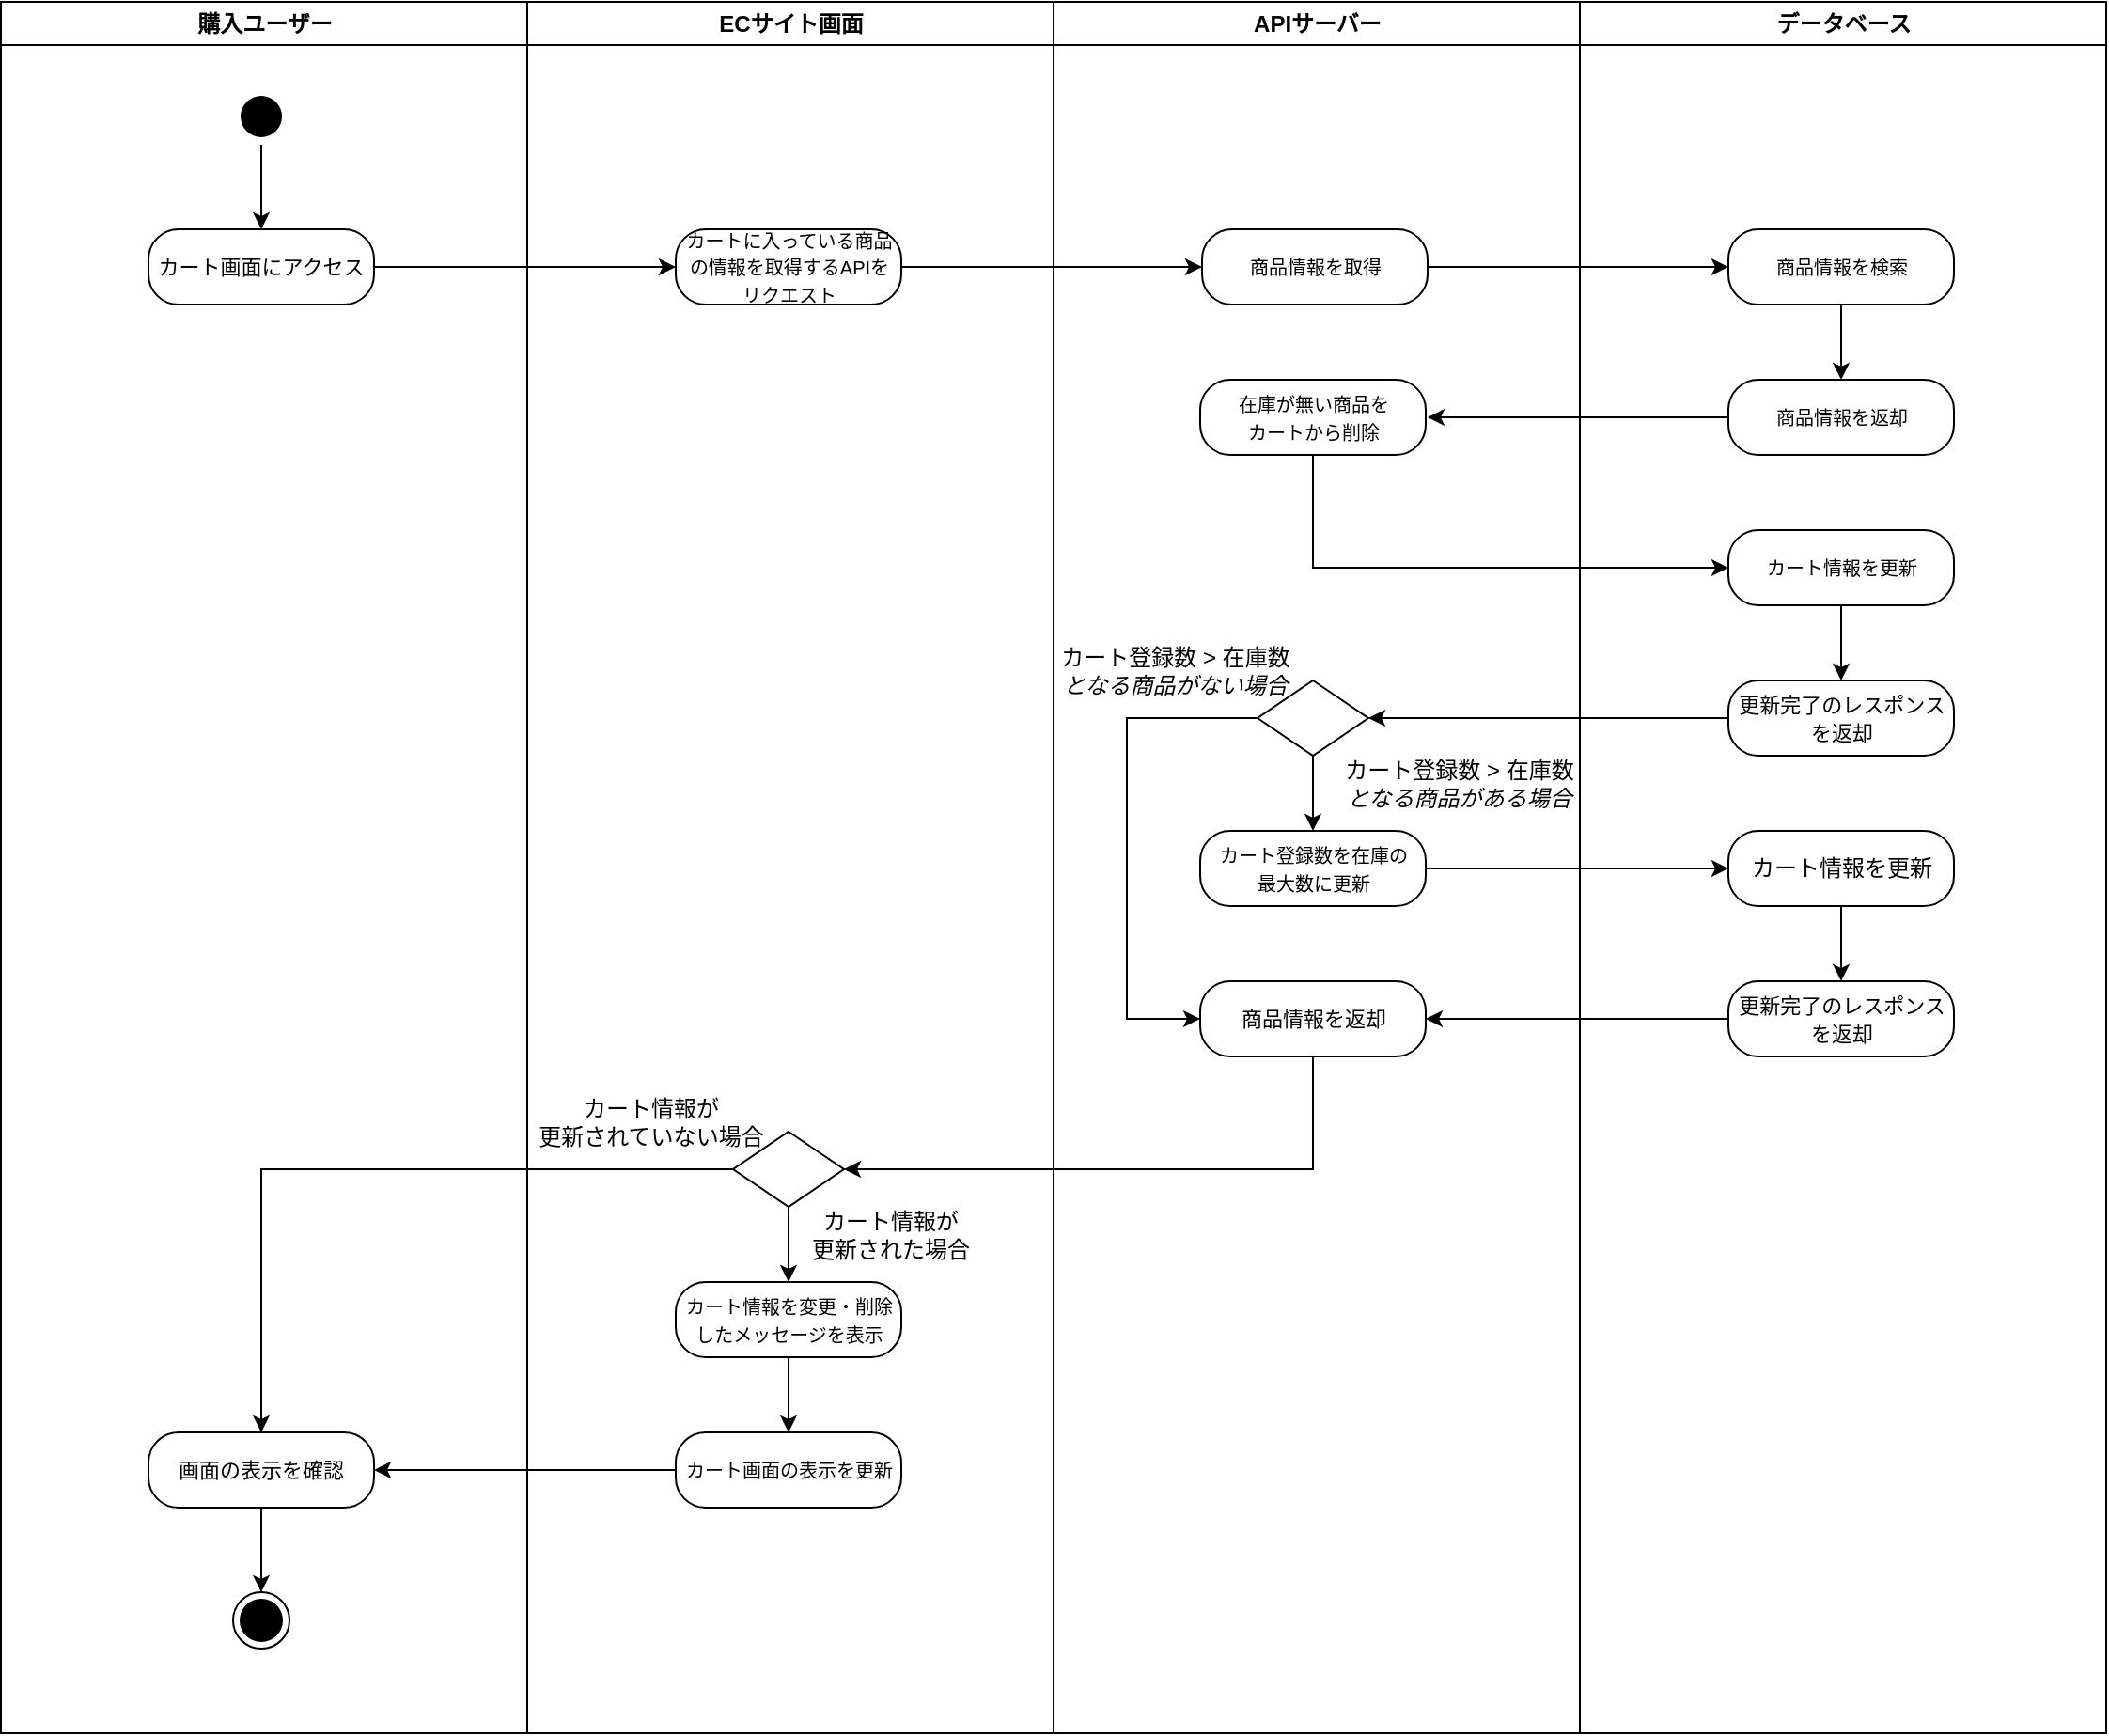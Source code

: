 <mxfile version="24.4.4" type="google">
  <diagram name="Page-1" id="e7e014a7-5840-1c2e-5031-d8a46d1fe8dd">
    <mxGraphModel grid="0" page="0" gridSize="10" guides="1" tooltips="1" connect="1" arrows="1" fold="1" pageScale="1" pageWidth="1169" pageHeight="826" background="none" math="0" shadow="0">
      <root>
        <mxCell id="0" />
        <mxCell id="1" parent="0" />
        <mxCell id="2" value="購入ユーザー" style="swimlane;whiteSpace=wrap;startSize=23;" vertex="1" parent="1">
          <mxGeometry x="161.5" y="39" width="280" height="921" as="geometry" />
        </mxCell>
        <mxCell id="KcW6IALJ6MYgWLLUSF9g-22" style="edgeStyle=orthogonalEdgeStyle;rounded=0;orthogonalLoop=1;jettySize=auto;html=1;entryX=0.5;entryY=0;entryDx=0;entryDy=0;" edge="1" parent="2" source="5" target="KcW6IALJ6MYgWLLUSF9g-21">
          <mxGeometry relative="1" as="geometry" />
        </mxCell>
        <mxCell id="5" value="" style="ellipse;shape=startState;fillColor=#000000;strokeColor=none;" vertex="1" parent="2">
          <mxGeometry x="123.5" y="46" width="30" height="30" as="geometry" />
        </mxCell>
        <mxCell id="KcW6IALJ6MYgWLLUSF9g-21" value="&lt;span style=&quot;font-size: 11px;&quot;&gt;カート画面にアクセス&lt;/span&gt;" style="rounded=1;whiteSpace=wrap;html=1;arcSize=40;" vertex="1" parent="2">
          <mxGeometry x="78.5" y="121" width="120" height="40" as="geometry" />
        </mxCell>
        <mxCell id="ZmTzQfqesnNWnYuQ3jdy-5" style="edgeStyle=orthogonalEdgeStyle;rounded=0;orthogonalLoop=1;jettySize=auto;html=1;entryX=0.5;entryY=0;entryDx=0;entryDy=0;" edge="1" parent="2" source="yu0LE0SMVSCvltWjNnr0-29" target="B5iqdQGImd_z4Z8w1ikT-21">
          <mxGeometry relative="1" as="geometry" />
        </mxCell>
        <mxCell id="yu0LE0SMVSCvltWjNnr0-29" value="&lt;span style=&quot;font-size: 11px;&quot;&gt;画面の表示を確認&lt;/span&gt;" style="rounded=1;whiteSpace=wrap;html=1;arcSize=40;" vertex="1" parent="2">
          <mxGeometry x="78.5" y="761" width="120" height="40" as="geometry" />
        </mxCell>
        <mxCell id="B5iqdQGImd_z4Z8w1ikT-21" value="" style="ellipse;html=1;shape=endState;fillColor=#000000;strokeColor=default;" vertex="1" parent="2">
          <mxGeometry x="123.5" y="846" width="30" height="30" as="geometry" />
        </mxCell>
        <mxCell id="3" value="ECサイト画面" style="swimlane;whiteSpace=wrap;startSize=23;" vertex="1" parent="1">
          <mxGeometry x="441.5" y="39" width="280" height="921" as="geometry" />
        </mxCell>
        <mxCell id="yu0LE0SMVSCvltWjNnr0-5" value="&lt;font style=&quot;font-size: 10px;&quot;&gt;カートに入っている商品の情報を取得するAPIを&lt;/font&gt;&lt;div&gt;&lt;font style=&quot;font-size: 10px;&quot;&gt;リクエスト&lt;/font&gt;&lt;/div&gt;" style="rounded=1;whiteSpace=wrap;html=1;arcSize=40;" vertex="1" parent="3">
          <mxGeometry x="79" y="121" width="120" height="40" as="geometry" />
        </mxCell>
        <mxCell id="B5iqdQGImd_z4Z8w1ikT-46" style="edgeStyle=orthogonalEdgeStyle;rounded=0;orthogonalLoop=1;jettySize=auto;html=1;entryX=0.5;entryY=0;entryDx=0;entryDy=0;" edge="1" parent="3" source="yu0LE0SMVSCvltWjNnr0-25" target="B5iqdQGImd_z4Z8w1ikT-40">
          <mxGeometry relative="1" as="geometry" />
        </mxCell>
        <mxCell id="yu0LE0SMVSCvltWjNnr0-25" value="&lt;span style=&quot;font-size: 10px;&quot;&gt;カート情報を変更・削除した&lt;/span&gt;&lt;span style=&quot;font-size: 10px; background-color: initial;&quot;&gt;メッセージを表示&lt;/span&gt;" style="rounded=1;whiteSpace=wrap;html=1;arcSize=40;" vertex="1" parent="3">
          <mxGeometry x="79" y="681" width="120" height="40" as="geometry" />
        </mxCell>
        <mxCell id="B5iqdQGImd_z4Z8w1ikT-40" value="&lt;span style=&quot;font-size: 10px;&quot;&gt;カート画面の表示を更新&lt;/span&gt;" style="rounded=1;whiteSpace=wrap;html=1;arcSize=40;" vertex="1" parent="3">
          <mxGeometry x="79" y="761" width="120" height="40" as="geometry" />
        </mxCell>
        <mxCell id="B5iqdQGImd_z4Z8w1ikT-45" style="edgeStyle=orthogonalEdgeStyle;rounded=0;orthogonalLoop=1;jettySize=auto;html=1;entryX=0.5;entryY=0;entryDx=0;entryDy=0;" edge="1" parent="3" source="B5iqdQGImd_z4Z8w1ikT-41" target="yu0LE0SMVSCvltWjNnr0-25">
          <mxGeometry relative="1" as="geometry" />
        </mxCell>
        <mxCell id="B5iqdQGImd_z4Z8w1ikT-41" value="" style="rhombus;whiteSpace=wrap;html=1;" vertex="1" parent="3">
          <mxGeometry x="109.5" y="601" width="59" height="40" as="geometry" />
        </mxCell>
        <mxCell id="B5iqdQGImd_z4Z8w1ikT-44" value="カート情報が&lt;div&gt;更新された場合&lt;/div&gt;" style="text;html=1;align=center;verticalAlign=middle;whiteSpace=wrap;rounded=0;" vertex="1" parent="3">
          <mxGeometry x="138.5" y="641" width="110" height="30" as="geometry" />
        </mxCell>
        <mxCell id="B5iqdQGImd_z4Z8w1ikT-49" value="カート情報が&lt;div&gt;更新されていない場合&lt;/div&gt;" style="text;html=1;align=center;verticalAlign=middle;whiteSpace=wrap;rounded=0;" vertex="1" parent="3">
          <mxGeometry y="581" width="130.5" height="30" as="geometry" />
        </mxCell>
        <mxCell id="KcW6IALJ6MYgWLLUSF9g-5" value="APIサーバー" style="swimlane;whiteSpace=wrap;startSize=23;" vertex="1" parent="1">
          <mxGeometry x="721.5" y="39" width="280" height="921" as="geometry" />
        </mxCell>
        <mxCell id="yu0LE0SMVSCvltWjNnr0-8" value="&lt;span style=&quot;font-size: 10px;&quot;&gt;商品情報を取得&lt;/span&gt;" style="rounded=1;whiteSpace=wrap;html=1;arcSize=40;" vertex="1" parent="KcW6IALJ6MYgWLLUSF9g-5">
          <mxGeometry x="79" y="121" width="120" height="40" as="geometry" />
        </mxCell>
        <mxCell id="yu0LE0SMVSCvltWjNnr0-16" value="&lt;span style=&quot;font-size: 10px;&quot;&gt;在庫が無い商品を&lt;/span&gt;&lt;div&gt;&lt;span style=&quot;font-size: 10px;&quot;&gt;カートから削除&lt;/span&gt;&lt;/div&gt;" style="rounded=1;whiteSpace=wrap;html=1;arcSize=40;" vertex="1" parent="KcW6IALJ6MYgWLLUSF9g-5">
          <mxGeometry x="78" y="201" width="120" height="40" as="geometry" />
        </mxCell>
        <mxCell id="B5iqdQGImd_z4Z8w1ikT-30" style="edgeStyle=orthogonalEdgeStyle;rounded=0;orthogonalLoop=1;jettySize=auto;html=1;entryX=0.5;entryY=0;entryDx=0;entryDy=0;" edge="1" parent="KcW6IALJ6MYgWLLUSF9g-5" source="B5iqdQGImd_z4Z8w1ikT-26" target="B5iqdQGImd_z4Z8w1ikT-29">
          <mxGeometry relative="1" as="geometry" />
        </mxCell>
        <mxCell id="B5iqdQGImd_z4Z8w1ikT-37" style="edgeStyle=orthogonalEdgeStyle;rounded=0;orthogonalLoop=1;jettySize=auto;html=1;entryX=0;entryY=0.5;entryDx=0;entryDy=0;" edge="1" parent="KcW6IALJ6MYgWLLUSF9g-5" source="B5iqdQGImd_z4Z8w1ikT-26" target="B5iqdQGImd_z4Z8w1ikT-35">
          <mxGeometry relative="1" as="geometry">
            <Array as="points">
              <mxPoint x="39" y="381" />
              <mxPoint x="39" y="541" />
            </Array>
          </mxGeometry>
        </mxCell>
        <mxCell id="B5iqdQGImd_z4Z8w1ikT-26" value="" style="rhombus;whiteSpace=wrap;html=1;" vertex="1" parent="KcW6IALJ6MYgWLLUSF9g-5">
          <mxGeometry x="108.5" y="361" width="59" height="40" as="geometry" />
        </mxCell>
        <mxCell id="B5iqdQGImd_z4Z8w1ikT-27" value="カート登録数&amp;nbsp;&lt;span style=&quot;background-color: initial;&quot;&gt;&amp;gt; 在庫数&lt;/span&gt;&lt;div&gt;&lt;span style=&quot;background-color: initial;&quot;&gt;&lt;i&gt;となる商品がある場合&lt;/i&gt;&lt;/span&gt;&lt;/div&gt;" style="text;html=1;align=center;verticalAlign=middle;whiteSpace=wrap;rounded=0;" vertex="1" parent="KcW6IALJ6MYgWLLUSF9g-5">
          <mxGeometry x="151.5" y="401" width="128.5" height="30" as="geometry" />
        </mxCell>
        <mxCell id="B5iqdQGImd_z4Z8w1ikT-29" value="&lt;span style=&quot;font-size: 10px;&quot;&gt;カート登録数を在庫の&lt;/span&gt;&lt;div&gt;&lt;span style=&quot;font-size: 10px;&quot;&gt;最大数に更新&lt;/span&gt;&lt;/div&gt;" style="rounded=1;whiteSpace=wrap;html=1;arcSize=40;" vertex="1" parent="KcW6IALJ6MYgWLLUSF9g-5">
          <mxGeometry x="78" y="441" width="120" height="40" as="geometry" />
        </mxCell>
        <mxCell id="B5iqdQGImd_z4Z8w1ikT-35" value="&lt;span style=&quot;font-size: 11px;&quot;&gt;商品情報を返却&lt;/span&gt;" style="rounded=1;whiteSpace=wrap;html=1;arcSize=40;" vertex="1" parent="KcW6IALJ6MYgWLLUSF9g-5">
          <mxGeometry x="78" y="521" width="120" height="40" as="geometry" />
        </mxCell>
        <mxCell id="B5iqdQGImd_z4Z8w1ikT-36" value="カート登録数&amp;nbsp;&lt;span style=&quot;background-color: initial;&quot;&gt;&amp;gt; 在庫数&lt;/span&gt;&lt;div&gt;&lt;span style=&quot;background-color: initial;&quot;&gt;&lt;i&gt;となる商品がない場合&lt;/i&gt;&lt;/span&gt;&lt;/div&gt;" style="text;html=1;align=center;verticalAlign=middle;whiteSpace=wrap;rounded=0;" vertex="1" parent="KcW6IALJ6MYgWLLUSF9g-5">
          <mxGeometry y="341" width="128.5" height="30" as="geometry" />
        </mxCell>
        <mxCell id="KcW6IALJ6MYgWLLUSF9g-20" value="データベース" style="swimlane;whiteSpace=wrap;startSize=23;" vertex="1" parent="1">
          <mxGeometry x="1001.5" y="39" width="280" height="921" as="geometry" />
        </mxCell>
        <mxCell id="yu0LE0SMVSCvltWjNnr0-13" style="edgeStyle=orthogonalEdgeStyle;rounded=0;orthogonalLoop=1;jettySize=auto;html=1;entryX=0.5;entryY=0;entryDx=0;entryDy=0;" edge="1" parent="KcW6IALJ6MYgWLLUSF9g-20" source="yu0LE0SMVSCvltWjNnr0-9" target="yu0LE0SMVSCvltWjNnr0-12">
          <mxGeometry relative="1" as="geometry" />
        </mxCell>
        <mxCell id="yu0LE0SMVSCvltWjNnr0-9" value="&lt;span style=&quot;font-size: 10px;&quot;&gt;商品情報を検索&lt;/span&gt;" style="rounded=1;whiteSpace=wrap;html=1;arcSize=40;" vertex="1" parent="KcW6IALJ6MYgWLLUSF9g-20">
          <mxGeometry x="79" y="121" width="120" height="40" as="geometry" />
        </mxCell>
        <mxCell id="yu0LE0SMVSCvltWjNnr0-12" value="&lt;span style=&quot;font-size: 10px;&quot;&gt;商品情報を返却&lt;/span&gt;" style="rounded=1;whiteSpace=wrap;html=1;arcSize=40;" vertex="1" parent="KcW6IALJ6MYgWLLUSF9g-20">
          <mxGeometry x="79" y="201" width="120" height="40" as="geometry" />
        </mxCell>
        <mxCell id="ZmTzQfqesnNWnYuQ3jdy-6" style="edgeStyle=orthogonalEdgeStyle;rounded=0;orthogonalLoop=1;jettySize=auto;html=1;entryX=0.5;entryY=0;entryDx=0;entryDy=0;" edge="1" parent="KcW6IALJ6MYgWLLUSF9g-20" source="yu0LE0SMVSCvltWjNnr0-18" target="yu0LE0SMVSCvltWjNnr0-21">
          <mxGeometry relative="1" as="geometry" />
        </mxCell>
        <mxCell id="yu0LE0SMVSCvltWjNnr0-18" value="&lt;span style=&quot;font-size: 10px;&quot;&gt;カート情報を更新&lt;/span&gt;" style="rounded=1;whiteSpace=wrap;html=1;arcSize=40;" vertex="1" parent="KcW6IALJ6MYgWLLUSF9g-20">
          <mxGeometry x="79" y="281" width="120" height="40" as="geometry" />
        </mxCell>
        <mxCell id="yu0LE0SMVSCvltWjNnr0-21" value="&lt;span style=&quot;font-size: 11px;&quot;&gt;更新完了のレスポンス&lt;/span&gt;&lt;div&gt;&lt;span style=&quot;font-size: 11px;&quot;&gt;を返却&lt;/span&gt;&lt;/div&gt;" style="rounded=1;whiteSpace=wrap;html=1;arcSize=40;" vertex="1" parent="KcW6IALJ6MYgWLLUSF9g-20">
          <mxGeometry x="79" y="361" width="120" height="40" as="geometry" />
        </mxCell>
        <mxCell id="B5iqdQGImd_z4Z8w1ikT-34" style="edgeStyle=orthogonalEdgeStyle;rounded=0;orthogonalLoop=1;jettySize=auto;html=1;entryX=0.5;entryY=0;entryDx=0;entryDy=0;" edge="1" parent="KcW6IALJ6MYgWLLUSF9g-20" source="B5iqdQGImd_z4Z8w1ikT-31" target="B5iqdQGImd_z4Z8w1ikT-33">
          <mxGeometry relative="1" as="geometry" />
        </mxCell>
        <mxCell id="B5iqdQGImd_z4Z8w1ikT-31" value="&lt;font style=&quot;font-size: 12px;&quot;&gt;カート情報を更新&lt;/font&gt;" style="rounded=1;whiteSpace=wrap;html=1;arcSize=40;" vertex="1" parent="KcW6IALJ6MYgWLLUSF9g-20">
          <mxGeometry x="79" y="441" width="120" height="40" as="geometry" />
        </mxCell>
        <mxCell id="B5iqdQGImd_z4Z8w1ikT-33" value="&lt;span style=&quot;font-size: 11px;&quot;&gt;更新完了のレスポンス&lt;/span&gt;&lt;div&gt;&lt;span style=&quot;font-size: 11px;&quot;&gt;を返却&lt;/span&gt;&lt;/div&gt;" style="rounded=1;whiteSpace=wrap;html=1;arcSize=40;" vertex="1" parent="KcW6IALJ6MYgWLLUSF9g-20">
          <mxGeometry x="79" y="521" width="120" height="40" as="geometry" />
        </mxCell>
        <mxCell id="yu0LE0SMVSCvltWjNnr0-6" style="edgeStyle=orthogonalEdgeStyle;rounded=0;orthogonalLoop=1;jettySize=auto;html=1;entryX=0;entryY=0.5;entryDx=0;entryDy=0;" edge="1" parent="1" source="KcW6IALJ6MYgWLLUSF9g-21" target="yu0LE0SMVSCvltWjNnr0-5">
          <mxGeometry relative="1" as="geometry" />
        </mxCell>
        <mxCell id="yu0LE0SMVSCvltWjNnr0-10" style="edgeStyle=orthogonalEdgeStyle;rounded=0;orthogonalLoop=1;jettySize=auto;html=1;entryX=0;entryY=0.5;entryDx=0;entryDy=0;" edge="1" parent="1" source="yu0LE0SMVSCvltWjNnr0-5" target="yu0LE0SMVSCvltWjNnr0-8">
          <mxGeometry relative="1" as="geometry" />
        </mxCell>
        <mxCell id="yu0LE0SMVSCvltWjNnr0-11" style="edgeStyle=orthogonalEdgeStyle;rounded=0;orthogonalLoop=1;jettySize=auto;html=1;entryX=0;entryY=0.5;entryDx=0;entryDy=0;" edge="1" parent="1" source="yu0LE0SMVSCvltWjNnr0-8" target="yu0LE0SMVSCvltWjNnr0-9">
          <mxGeometry relative="1" as="geometry" />
        </mxCell>
        <mxCell id="yu0LE0SMVSCvltWjNnr0-15" style="edgeStyle=orthogonalEdgeStyle;rounded=0;orthogonalLoop=1;jettySize=auto;html=1;entryX=1;entryY=0.5;entryDx=0;entryDy=0;" edge="1" parent="1" source="yu0LE0SMVSCvltWjNnr0-12">
          <mxGeometry relative="1" as="geometry">
            <mxPoint x="920.5" y="260" as="targetPoint" />
          </mxGeometry>
        </mxCell>
        <mxCell id="B5iqdQGImd_z4Z8w1ikT-24" style="edgeStyle=orthogonalEdgeStyle;rounded=0;orthogonalLoop=1;jettySize=auto;html=1;entryX=0;entryY=0.5;entryDx=0;entryDy=0;" edge="1" parent="1" source="yu0LE0SMVSCvltWjNnr0-16" target="yu0LE0SMVSCvltWjNnr0-18">
          <mxGeometry relative="1" as="geometry">
            <Array as="points">
              <mxPoint x="860" y="340" />
            </Array>
          </mxGeometry>
        </mxCell>
        <mxCell id="B5iqdQGImd_z4Z8w1ikT-28" style="edgeStyle=orthogonalEdgeStyle;rounded=0;orthogonalLoop=1;jettySize=auto;html=1;entryX=1;entryY=0.5;entryDx=0;entryDy=0;" edge="1" parent="1" source="yu0LE0SMVSCvltWjNnr0-21" target="B5iqdQGImd_z4Z8w1ikT-26">
          <mxGeometry relative="1" as="geometry" />
        </mxCell>
        <mxCell id="B5iqdQGImd_z4Z8w1ikT-32" style="edgeStyle=orthogonalEdgeStyle;rounded=0;orthogonalLoop=1;jettySize=auto;html=1;entryX=0;entryY=0.5;entryDx=0;entryDy=0;" edge="1" parent="1" source="B5iqdQGImd_z4Z8w1ikT-29" target="B5iqdQGImd_z4Z8w1ikT-31">
          <mxGeometry relative="1" as="geometry" />
        </mxCell>
        <mxCell id="B5iqdQGImd_z4Z8w1ikT-38" style="edgeStyle=orthogonalEdgeStyle;rounded=0;orthogonalLoop=1;jettySize=auto;html=1;entryX=1;entryY=0.5;entryDx=0;entryDy=0;" edge="1" parent="1" source="B5iqdQGImd_z4Z8w1ikT-33" target="B5iqdQGImd_z4Z8w1ikT-35">
          <mxGeometry relative="1" as="geometry" />
        </mxCell>
        <mxCell id="B5iqdQGImd_z4Z8w1ikT-48" style="edgeStyle=orthogonalEdgeStyle;rounded=0;orthogonalLoop=1;jettySize=auto;html=1;entryX=1;entryY=0.5;entryDx=0;entryDy=0;" edge="1" parent="1" source="B5iqdQGImd_z4Z8w1ikT-40" target="yu0LE0SMVSCvltWjNnr0-29">
          <mxGeometry relative="1" as="geometry" />
        </mxCell>
        <mxCell id="B5iqdQGImd_z4Z8w1ikT-50" style="edgeStyle=orthogonalEdgeStyle;rounded=0;orthogonalLoop=1;jettySize=auto;html=1;entryX=0.5;entryY=0;entryDx=0;entryDy=0;" edge="1" parent="1" source="B5iqdQGImd_z4Z8w1ikT-41" target="yu0LE0SMVSCvltWjNnr0-29">
          <mxGeometry relative="1" as="geometry" />
        </mxCell>
        <mxCell id="B5iqdQGImd_z4Z8w1ikT-51" style="edgeStyle=orthogonalEdgeStyle;rounded=0;orthogonalLoop=1;jettySize=auto;html=1;entryX=1;entryY=0.5;entryDx=0;entryDy=0;" edge="1" parent="1" source="B5iqdQGImd_z4Z8w1ikT-35" target="B5iqdQGImd_z4Z8w1ikT-41">
          <mxGeometry relative="1" as="geometry">
            <Array as="points">
              <mxPoint x="860" y="660" />
            </Array>
          </mxGeometry>
        </mxCell>
      </root>
    </mxGraphModel>
  </diagram>
</mxfile>

